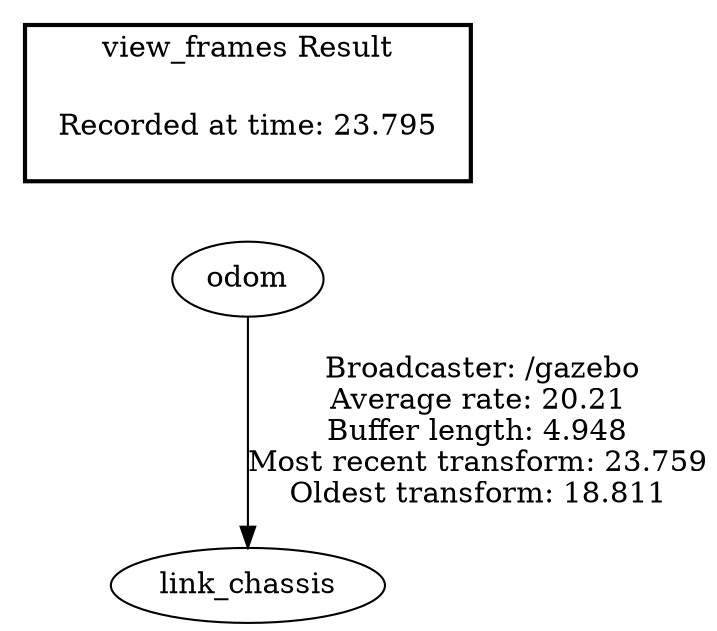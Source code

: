 digraph G {
"odom" -> "link_chassis"[label=" Broadcaster: /gazebo\nAverage rate: 20.21\nBuffer length: 4.948\nMost recent transform: 23.759\nOldest transform: 18.811\n"];
edge [style=invis];
 subgraph cluster_legend { style=bold; color=black; label ="view_frames Result";
"Recorded at time: 23.795"[ shape=plaintext ] ;
}->"odom";
}